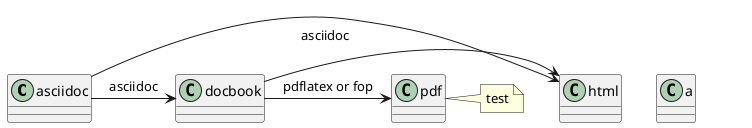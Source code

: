 @startuml
    asciidoc->html : \nasciidoc
    asciidoc->docbook: \nasciidoc
    docbook->pdf : pdflatex or fop
    note right
        test
    end note
    docbook->html
    a-a #ffffff:  ""

@enduml
